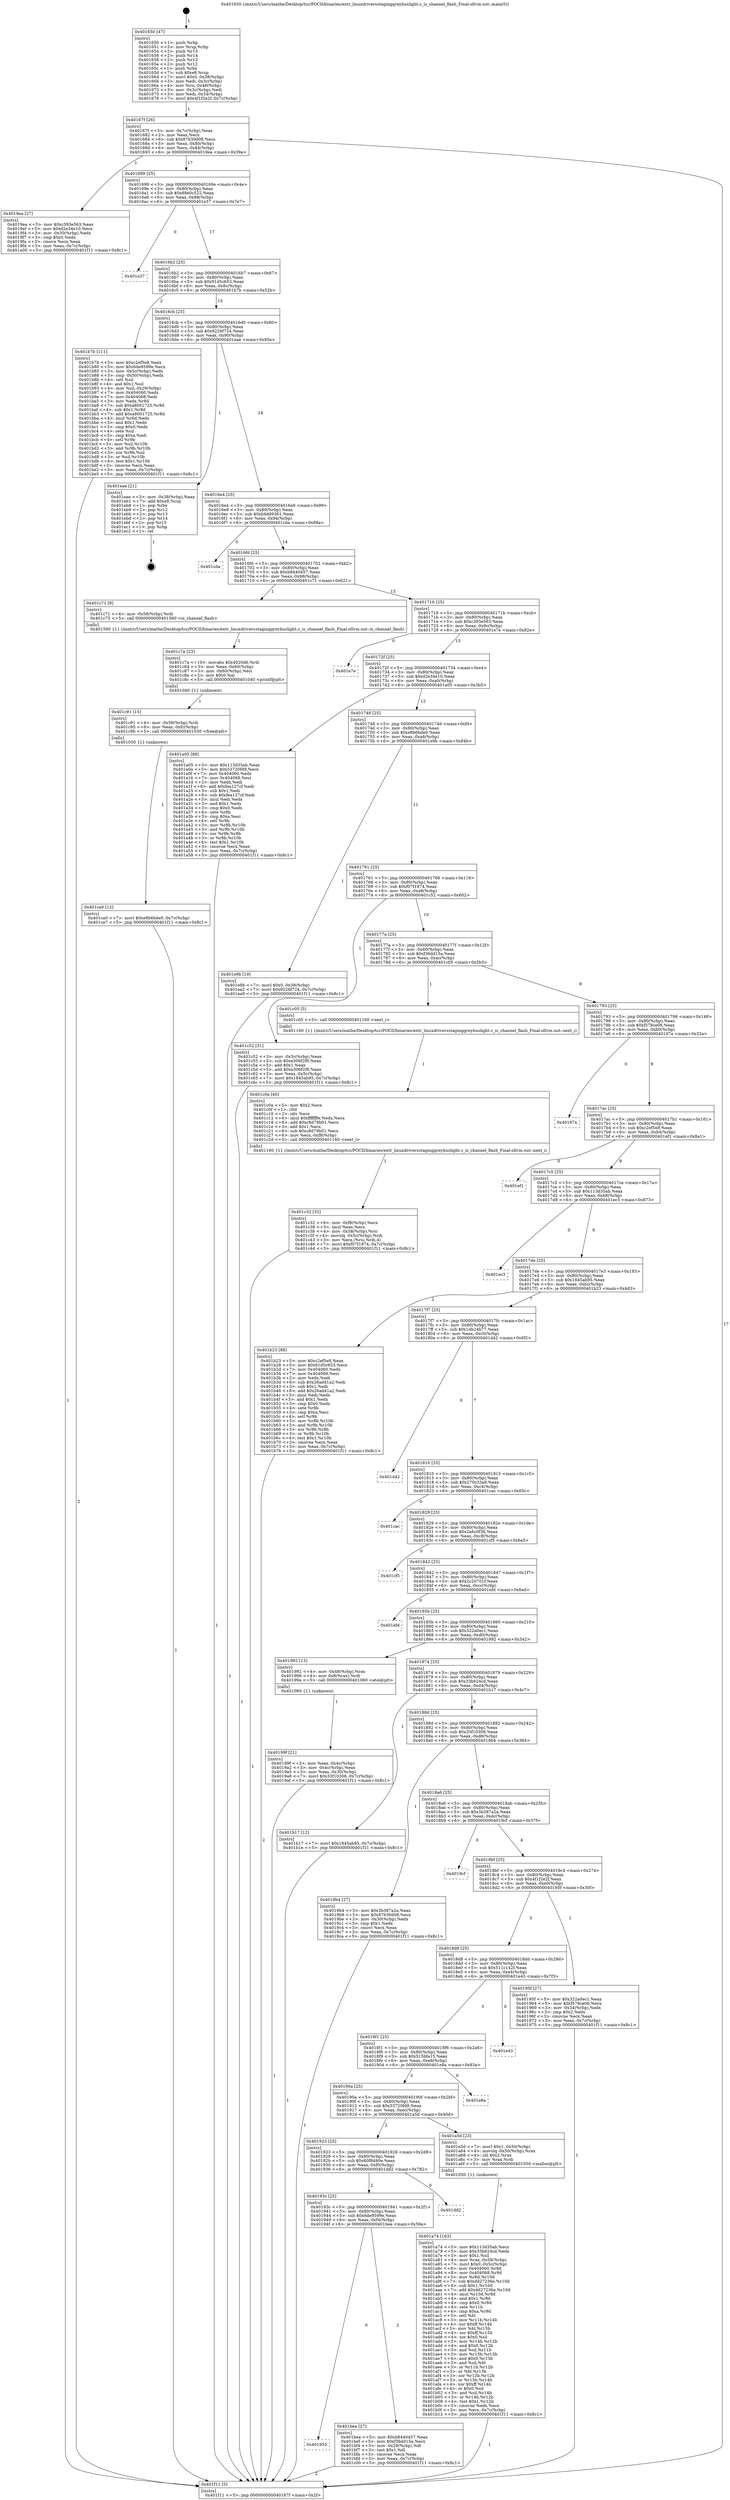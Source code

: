 digraph "0x401650" {
  label = "0x401650 (/mnt/c/Users/mathe/Desktop/tcc/POCII/binaries/extr_linuxdriversstaginggreybuslight.c_is_channel_flash_Final-ollvm.out::main(0))"
  labelloc = "t"
  node[shape=record]

  Entry [label="",width=0.3,height=0.3,shape=circle,fillcolor=black,style=filled]
  "0x40167f" [label="{
     0x40167f [26]\l
     | [instrs]\l
     &nbsp;&nbsp;0x40167f \<+3\>: mov -0x7c(%rbp),%eax\l
     &nbsp;&nbsp;0x401682 \<+2\>: mov %eax,%ecx\l
     &nbsp;&nbsp;0x401684 \<+6\>: sub $0x87630d08,%ecx\l
     &nbsp;&nbsp;0x40168a \<+3\>: mov %eax,-0x80(%rbp)\l
     &nbsp;&nbsp;0x40168d \<+6\>: mov %ecx,-0x84(%rbp)\l
     &nbsp;&nbsp;0x401693 \<+6\>: je 00000000004019ea \<main+0x39a\>\l
  }"]
  "0x4019ea" [label="{
     0x4019ea [27]\l
     | [instrs]\l
     &nbsp;&nbsp;0x4019ea \<+5\>: mov $0xc393e563,%eax\l
     &nbsp;&nbsp;0x4019ef \<+5\>: mov $0xd2e34e10,%ecx\l
     &nbsp;&nbsp;0x4019f4 \<+3\>: mov -0x30(%rbp),%edx\l
     &nbsp;&nbsp;0x4019f7 \<+3\>: cmp $0x0,%edx\l
     &nbsp;&nbsp;0x4019fa \<+3\>: cmove %ecx,%eax\l
     &nbsp;&nbsp;0x4019fd \<+3\>: mov %eax,-0x7c(%rbp)\l
     &nbsp;&nbsp;0x401a00 \<+5\>: jmp 0000000000401f11 \<main+0x8c1\>\l
  }"]
  "0x401699" [label="{
     0x401699 [25]\l
     | [instrs]\l
     &nbsp;&nbsp;0x401699 \<+5\>: jmp 000000000040169e \<main+0x4e\>\l
     &nbsp;&nbsp;0x40169e \<+3\>: mov -0x80(%rbp),%eax\l
     &nbsp;&nbsp;0x4016a1 \<+5\>: sub $0x88e0c522,%eax\l
     &nbsp;&nbsp;0x4016a6 \<+6\>: mov %eax,-0x88(%rbp)\l
     &nbsp;&nbsp;0x4016ac \<+6\>: je 0000000000401e37 \<main+0x7e7\>\l
  }"]
  Exit [label="",width=0.3,height=0.3,shape=circle,fillcolor=black,style=filled,peripheries=2]
  "0x401e37" [label="{
     0x401e37\l
  }", style=dashed]
  "0x4016b2" [label="{
     0x4016b2 [25]\l
     | [instrs]\l
     &nbsp;&nbsp;0x4016b2 \<+5\>: jmp 00000000004016b7 \<main+0x67\>\l
     &nbsp;&nbsp;0x4016b7 \<+3\>: mov -0x80(%rbp),%eax\l
     &nbsp;&nbsp;0x4016ba \<+5\>: sub $0x91d5c653,%eax\l
     &nbsp;&nbsp;0x4016bf \<+6\>: mov %eax,-0x8c(%rbp)\l
     &nbsp;&nbsp;0x4016c5 \<+6\>: je 0000000000401b7b \<main+0x52b\>\l
  }"]
  "0x401ca0" [label="{
     0x401ca0 [12]\l
     | [instrs]\l
     &nbsp;&nbsp;0x401ca0 \<+7\>: movl $0xe8b6bde0,-0x7c(%rbp)\l
     &nbsp;&nbsp;0x401ca7 \<+5\>: jmp 0000000000401f11 \<main+0x8c1\>\l
  }"]
  "0x401b7b" [label="{
     0x401b7b [111]\l
     | [instrs]\l
     &nbsp;&nbsp;0x401b7b \<+5\>: mov $0xc2ef5e8,%eax\l
     &nbsp;&nbsp;0x401b80 \<+5\>: mov $0x6de9599e,%ecx\l
     &nbsp;&nbsp;0x401b85 \<+3\>: mov -0x5c(%rbp),%edx\l
     &nbsp;&nbsp;0x401b88 \<+3\>: cmp -0x50(%rbp),%edx\l
     &nbsp;&nbsp;0x401b8b \<+4\>: setl %sil\l
     &nbsp;&nbsp;0x401b8f \<+4\>: and $0x1,%sil\l
     &nbsp;&nbsp;0x401b93 \<+4\>: mov %sil,-0x29(%rbp)\l
     &nbsp;&nbsp;0x401b97 \<+7\>: mov 0x404060,%edx\l
     &nbsp;&nbsp;0x401b9e \<+7\>: mov 0x404068,%edi\l
     &nbsp;&nbsp;0x401ba5 \<+3\>: mov %edx,%r8d\l
     &nbsp;&nbsp;0x401ba8 \<+7\>: sub $0xa8001725,%r8d\l
     &nbsp;&nbsp;0x401baf \<+4\>: sub $0x1,%r8d\l
     &nbsp;&nbsp;0x401bb3 \<+7\>: add $0xa8001725,%r8d\l
     &nbsp;&nbsp;0x401bba \<+4\>: imul %r8d,%edx\l
     &nbsp;&nbsp;0x401bbe \<+3\>: and $0x1,%edx\l
     &nbsp;&nbsp;0x401bc1 \<+3\>: cmp $0x0,%edx\l
     &nbsp;&nbsp;0x401bc4 \<+4\>: sete %sil\l
     &nbsp;&nbsp;0x401bc8 \<+3\>: cmp $0xa,%edi\l
     &nbsp;&nbsp;0x401bcb \<+4\>: setl %r9b\l
     &nbsp;&nbsp;0x401bcf \<+3\>: mov %sil,%r10b\l
     &nbsp;&nbsp;0x401bd2 \<+3\>: and %r9b,%r10b\l
     &nbsp;&nbsp;0x401bd5 \<+3\>: xor %r9b,%sil\l
     &nbsp;&nbsp;0x401bd8 \<+3\>: or %sil,%r10b\l
     &nbsp;&nbsp;0x401bdb \<+4\>: test $0x1,%r10b\l
     &nbsp;&nbsp;0x401bdf \<+3\>: cmovne %ecx,%eax\l
     &nbsp;&nbsp;0x401be2 \<+3\>: mov %eax,-0x7c(%rbp)\l
     &nbsp;&nbsp;0x401be5 \<+5\>: jmp 0000000000401f11 \<main+0x8c1\>\l
  }"]
  "0x4016cb" [label="{
     0x4016cb [25]\l
     | [instrs]\l
     &nbsp;&nbsp;0x4016cb \<+5\>: jmp 00000000004016d0 \<main+0x80\>\l
     &nbsp;&nbsp;0x4016d0 \<+3\>: mov -0x80(%rbp),%eax\l
     &nbsp;&nbsp;0x4016d3 \<+5\>: sub $0x9226f724,%eax\l
     &nbsp;&nbsp;0x4016d8 \<+6\>: mov %eax,-0x90(%rbp)\l
     &nbsp;&nbsp;0x4016de \<+6\>: je 0000000000401eae \<main+0x85e\>\l
  }"]
  "0x401c91" [label="{
     0x401c91 [15]\l
     | [instrs]\l
     &nbsp;&nbsp;0x401c91 \<+4\>: mov -0x58(%rbp),%rdi\l
     &nbsp;&nbsp;0x401c95 \<+6\>: mov %eax,-0xfc(%rbp)\l
     &nbsp;&nbsp;0x401c9b \<+5\>: call 0000000000401030 \<free@plt\>\l
     | [calls]\l
     &nbsp;&nbsp;0x401030 \{1\} (unknown)\l
  }"]
  "0x401eae" [label="{
     0x401eae [21]\l
     | [instrs]\l
     &nbsp;&nbsp;0x401eae \<+3\>: mov -0x38(%rbp),%eax\l
     &nbsp;&nbsp;0x401eb1 \<+7\>: add $0xe8,%rsp\l
     &nbsp;&nbsp;0x401eb8 \<+1\>: pop %rbx\l
     &nbsp;&nbsp;0x401eb9 \<+2\>: pop %r12\l
     &nbsp;&nbsp;0x401ebb \<+2\>: pop %r13\l
     &nbsp;&nbsp;0x401ebd \<+2\>: pop %r14\l
     &nbsp;&nbsp;0x401ebf \<+2\>: pop %r15\l
     &nbsp;&nbsp;0x401ec1 \<+1\>: pop %rbp\l
     &nbsp;&nbsp;0x401ec2 \<+1\>: ret\l
  }"]
  "0x4016e4" [label="{
     0x4016e4 [25]\l
     | [instrs]\l
     &nbsp;&nbsp;0x4016e4 \<+5\>: jmp 00000000004016e9 \<main+0x99\>\l
     &nbsp;&nbsp;0x4016e9 \<+3\>: mov -0x80(%rbp),%eax\l
     &nbsp;&nbsp;0x4016ec \<+5\>: sub $0xb4dd9361,%eax\l
     &nbsp;&nbsp;0x4016f1 \<+6\>: mov %eax,-0x94(%rbp)\l
     &nbsp;&nbsp;0x4016f7 \<+6\>: je 0000000000401cda \<main+0x68a\>\l
  }"]
  "0x401c7a" [label="{
     0x401c7a [23]\l
     | [instrs]\l
     &nbsp;&nbsp;0x401c7a \<+10\>: movabs $0x4020d6,%rdi\l
     &nbsp;&nbsp;0x401c84 \<+3\>: mov %eax,-0x60(%rbp)\l
     &nbsp;&nbsp;0x401c87 \<+3\>: mov -0x60(%rbp),%esi\l
     &nbsp;&nbsp;0x401c8a \<+2\>: mov $0x0,%al\l
     &nbsp;&nbsp;0x401c8c \<+5\>: call 0000000000401040 \<printf@plt\>\l
     | [calls]\l
     &nbsp;&nbsp;0x401040 \{1\} (unknown)\l
  }"]
  "0x401cda" [label="{
     0x401cda\l
  }", style=dashed]
  "0x4016fd" [label="{
     0x4016fd [25]\l
     | [instrs]\l
     &nbsp;&nbsp;0x4016fd \<+5\>: jmp 0000000000401702 \<main+0xb2\>\l
     &nbsp;&nbsp;0x401702 \<+3\>: mov -0x80(%rbp),%eax\l
     &nbsp;&nbsp;0x401705 \<+5\>: sub $0xb8440457,%eax\l
     &nbsp;&nbsp;0x40170a \<+6\>: mov %eax,-0x98(%rbp)\l
     &nbsp;&nbsp;0x401710 \<+6\>: je 0000000000401c71 \<main+0x621\>\l
  }"]
  "0x401c32" [label="{
     0x401c32 [32]\l
     | [instrs]\l
     &nbsp;&nbsp;0x401c32 \<+6\>: mov -0xf8(%rbp),%ecx\l
     &nbsp;&nbsp;0x401c38 \<+3\>: imul %eax,%ecx\l
     &nbsp;&nbsp;0x401c3b \<+4\>: mov -0x58(%rbp),%rsi\l
     &nbsp;&nbsp;0x401c3f \<+4\>: movslq -0x5c(%rbp),%rdi\l
     &nbsp;&nbsp;0x401c43 \<+3\>: mov %ecx,(%rsi,%rdi,4)\l
     &nbsp;&nbsp;0x401c46 \<+7\>: movl $0xf07f1874,-0x7c(%rbp)\l
     &nbsp;&nbsp;0x401c4d \<+5\>: jmp 0000000000401f11 \<main+0x8c1\>\l
  }"]
  "0x401c71" [label="{
     0x401c71 [9]\l
     | [instrs]\l
     &nbsp;&nbsp;0x401c71 \<+4\>: mov -0x58(%rbp),%rdi\l
     &nbsp;&nbsp;0x401c75 \<+5\>: call 0000000000401560 \<is_channel_flash\>\l
     | [calls]\l
     &nbsp;&nbsp;0x401560 \{1\} (/mnt/c/Users/mathe/Desktop/tcc/POCII/binaries/extr_linuxdriversstaginggreybuslight.c_is_channel_flash_Final-ollvm.out::is_channel_flash)\l
  }"]
  "0x401716" [label="{
     0x401716 [25]\l
     | [instrs]\l
     &nbsp;&nbsp;0x401716 \<+5\>: jmp 000000000040171b \<main+0xcb\>\l
     &nbsp;&nbsp;0x40171b \<+3\>: mov -0x80(%rbp),%eax\l
     &nbsp;&nbsp;0x40171e \<+5\>: sub $0xc393e563,%eax\l
     &nbsp;&nbsp;0x401723 \<+6\>: mov %eax,-0x9c(%rbp)\l
     &nbsp;&nbsp;0x401729 \<+6\>: je 0000000000401e7e \<main+0x82e\>\l
  }"]
  "0x401c0a" [label="{
     0x401c0a [40]\l
     | [instrs]\l
     &nbsp;&nbsp;0x401c0a \<+5\>: mov $0x2,%ecx\l
     &nbsp;&nbsp;0x401c0f \<+1\>: cltd\l
     &nbsp;&nbsp;0x401c10 \<+2\>: idiv %ecx\l
     &nbsp;&nbsp;0x401c12 \<+6\>: imul $0xfffffffe,%edx,%ecx\l
     &nbsp;&nbsp;0x401c18 \<+6\>: add $0xc8d79b01,%ecx\l
     &nbsp;&nbsp;0x401c1e \<+3\>: add $0x1,%ecx\l
     &nbsp;&nbsp;0x401c21 \<+6\>: sub $0xc8d79b01,%ecx\l
     &nbsp;&nbsp;0x401c27 \<+6\>: mov %ecx,-0xf8(%rbp)\l
     &nbsp;&nbsp;0x401c2d \<+5\>: call 0000000000401160 \<next_i\>\l
     | [calls]\l
     &nbsp;&nbsp;0x401160 \{1\} (/mnt/c/Users/mathe/Desktop/tcc/POCII/binaries/extr_linuxdriversstaginggreybuslight.c_is_channel_flash_Final-ollvm.out::next_i)\l
  }"]
  "0x401e7e" [label="{
     0x401e7e\l
  }", style=dashed]
  "0x40172f" [label="{
     0x40172f [25]\l
     | [instrs]\l
     &nbsp;&nbsp;0x40172f \<+5\>: jmp 0000000000401734 \<main+0xe4\>\l
     &nbsp;&nbsp;0x401734 \<+3\>: mov -0x80(%rbp),%eax\l
     &nbsp;&nbsp;0x401737 \<+5\>: sub $0xd2e34e10,%eax\l
     &nbsp;&nbsp;0x40173c \<+6\>: mov %eax,-0xa0(%rbp)\l
     &nbsp;&nbsp;0x401742 \<+6\>: je 0000000000401a05 \<main+0x3b5\>\l
  }"]
  "0x401955" [label="{
     0x401955\l
  }", style=dashed]
  "0x401a05" [label="{
     0x401a05 [88]\l
     | [instrs]\l
     &nbsp;&nbsp;0x401a05 \<+5\>: mov $0x113d35ab,%eax\l
     &nbsp;&nbsp;0x401a0a \<+5\>: mov $0x53720fd9,%ecx\l
     &nbsp;&nbsp;0x401a0f \<+7\>: mov 0x404060,%edx\l
     &nbsp;&nbsp;0x401a16 \<+7\>: mov 0x404068,%esi\l
     &nbsp;&nbsp;0x401a1d \<+2\>: mov %edx,%edi\l
     &nbsp;&nbsp;0x401a1f \<+6\>: add $0xfea127cf,%edi\l
     &nbsp;&nbsp;0x401a25 \<+3\>: sub $0x1,%edi\l
     &nbsp;&nbsp;0x401a28 \<+6\>: sub $0xfea127cf,%edi\l
     &nbsp;&nbsp;0x401a2e \<+3\>: imul %edi,%edx\l
     &nbsp;&nbsp;0x401a31 \<+3\>: and $0x1,%edx\l
     &nbsp;&nbsp;0x401a34 \<+3\>: cmp $0x0,%edx\l
     &nbsp;&nbsp;0x401a37 \<+4\>: sete %r8b\l
     &nbsp;&nbsp;0x401a3b \<+3\>: cmp $0xa,%esi\l
     &nbsp;&nbsp;0x401a3e \<+4\>: setl %r9b\l
     &nbsp;&nbsp;0x401a42 \<+3\>: mov %r8b,%r10b\l
     &nbsp;&nbsp;0x401a45 \<+3\>: and %r9b,%r10b\l
     &nbsp;&nbsp;0x401a48 \<+3\>: xor %r9b,%r8b\l
     &nbsp;&nbsp;0x401a4b \<+3\>: or %r8b,%r10b\l
     &nbsp;&nbsp;0x401a4e \<+4\>: test $0x1,%r10b\l
     &nbsp;&nbsp;0x401a52 \<+3\>: cmovne %ecx,%eax\l
     &nbsp;&nbsp;0x401a55 \<+3\>: mov %eax,-0x7c(%rbp)\l
     &nbsp;&nbsp;0x401a58 \<+5\>: jmp 0000000000401f11 \<main+0x8c1\>\l
  }"]
  "0x401748" [label="{
     0x401748 [25]\l
     | [instrs]\l
     &nbsp;&nbsp;0x401748 \<+5\>: jmp 000000000040174d \<main+0xfd\>\l
     &nbsp;&nbsp;0x40174d \<+3\>: mov -0x80(%rbp),%eax\l
     &nbsp;&nbsp;0x401750 \<+5\>: sub $0xe8b6bde0,%eax\l
     &nbsp;&nbsp;0x401755 \<+6\>: mov %eax,-0xa4(%rbp)\l
     &nbsp;&nbsp;0x40175b \<+6\>: je 0000000000401e9b \<main+0x84b\>\l
  }"]
  "0x401bea" [label="{
     0x401bea [27]\l
     | [instrs]\l
     &nbsp;&nbsp;0x401bea \<+5\>: mov $0xb8440457,%eax\l
     &nbsp;&nbsp;0x401bef \<+5\>: mov $0xf36dd15a,%ecx\l
     &nbsp;&nbsp;0x401bf4 \<+3\>: mov -0x29(%rbp),%dl\l
     &nbsp;&nbsp;0x401bf7 \<+3\>: test $0x1,%dl\l
     &nbsp;&nbsp;0x401bfa \<+3\>: cmovne %ecx,%eax\l
     &nbsp;&nbsp;0x401bfd \<+3\>: mov %eax,-0x7c(%rbp)\l
     &nbsp;&nbsp;0x401c00 \<+5\>: jmp 0000000000401f11 \<main+0x8c1\>\l
  }"]
  "0x401e9b" [label="{
     0x401e9b [19]\l
     | [instrs]\l
     &nbsp;&nbsp;0x401e9b \<+7\>: movl $0x0,-0x38(%rbp)\l
     &nbsp;&nbsp;0x401ea2 \<+7\>: movl $0x9226f724,-0x7c(%rbp)\l
     &nbsp;&nbsp;0x401ea9 \<+5\>: jmp 0000000000401f11 \<main+0x8c1\>\l
  }"]
  "0x401761" [label="{
     0x401761 [25]\l
     | [instrs]\l
     &nbsp;&nbsp;0x401761 \<+5\>: jmp 0000000000401766 \<main+0x116\>\l
     &nbsp;&nbsp;0x401766 \<+3\>: mov -0x80(%rbp),%eax\l
     &nbsp;&nbsp;0x401769 \<+5\>: sub $0xf07f1874,%eax\l
     &nbsp;&nbsp;0x40176e \<+6\>: mov %eax,-0xa8(%rbp)\l
     &nbsp;&nbsp;0x401774 \<+6\>: je 0000000000401c52 \<main+0x602\>\l
  }"]
  "0x40193c" [label="{
     0x40193c [25]\l
     | [instrs]\l
     &nbsp;&nbsp;0x40193c \<+5\>: jmp 0000000000401941 \<main+0x2f1\>\l
     &nbsp;&nbsp;0x401941 \<+3\>: mov -0x80(%rbp),%eax\l
     &nbsp;&nbsp;0x401944 \<+5\>: sub $0x6de9599e,%eax\l
     &nbsp;&nbsp;0x401949 \<+6\>: mov %eax,-0xf4(%rbp)\l
     &nbsp;&nbsp;0x40194f \<+6\>: je 0000000000401bea \<main+0x59a\>\l
  }"]
  "0x401c52" [label="{
     0x401c52 [31]\l
     | [instrs]\l
     &nbsp;&nbsp;0x401c52 \<+3\>: mov -0x5c(%rbp),%eax\l
     &nbsp;&nbsp;0x401c55 \<+5\>: sub $0xe306f2f9,%eax\l
     &nbsp;&nbsp;0x401c5a \<+3\>: add $0x1,%eax\l
     &nbsp;&nbsp;0x401c5d \<+5\>: add $0xe306f2f9,%eax\l
     &nbsp;&nbsp;0x401c62 \<+3\>: mov %eax,-0x5c(%rbp)\l
     &nbsp;&nbsp;0x401c65 \<+7\>: movl $0x1845ab95,-0x7c(%rbp)\l
     &nbsp;&nbsp;0x401c6c \<+5\>: jmp 0000000000401f11 \<main+0x8c1\>\l
  }"]
  "0x40177a" [label="{
     0x40177a [25]\l
     | [instrs]\l
     &nbsp;&nbsp;0x40177a \<+5\>: jmp 000000000040177f \<main+0x12f\>\l
     &nbsp;&nbsp;0x40177f \<+3\>: mov -0x80(%rbp),%eax\l
     &nbsp;&nbsp;0x401782 \<+5\>: sub $0xf36dd15a,%eax\l
     &nbsp;&nbsp;0x401787 \<+6\>: mov %eax,-0xac(%rbp)\l
     &nbsp;&nbsp;0x40178d \<+6\>: je 0000000000401c05 \<main+0x5b5\>\l
  }"]
  "0x401dd2" [label="{
     0x401dd2\l
  }", style=dashed]
  "0x401c05" [label="{
     0x401c05 [5]\l
     | [instrs]\l
     &nbsp;&nbsp;0x401c05 \<+5\>: call 0000000000401160 \<next_i\>\l
     | [calls]\l
     &nbsp;&nbsp;0x401160 \{1\} (/mnt/c/Users/mathe/Desktop/tcc/POCII/binaries/extr_linuxdriversstaginggreybuslight.c_is_channel_flash_Final-ollvm.out::next_i)\l
  }"]
  "0x401793" [label="{
     0x401793 [25]\l
     | [instrs]\l
     &nbsp;&nbsp;0x401793 \<+5\>: jmp 0000000000401798 \<main+0x148\>\l
     &nbsp;&nbsp;0x401798 \<+3\>: mov -0x80(%rbp),%eax\l
     &nbsp;&nbsp;0x40179b \<+5\>: sub $0xf578ce06,%eax\l
     &nbsp;&nbsp;0x4017a0 \<+6\>: mov %eax,-0xb0(%rbp)\l
     &nbsp;&nbsp;0x4017a6 \<+6\>: je 000000000040197a \<main+0x32a\>\l
  }"]
  "0x401a74" [label="{
     0x401a74 [163]\l
     | [instrs]\l
     &nbsp;&nbsp;0x401a74 \<+5\>: mov $0x113d35ab,%ecx\l
     &nbsp;&nbsp;0x401a79 \<+5\>: mov $0x33b624cd,%edx\l
     &nbsp;&nbsp;0x401a7e \<+3\>: mov $0x1,%sil\l
     &nbsp;&nbsp;0x401a81 \<+4\>: mov %rax,-0x58(%rbp)\l
     &nbsp;&nbsp;0x401a85 \<+7\>: movl $0x0,-0x5c(%rbp)\l
     &nbsp;&nbsp;0x401a8c \<+8\>: mov 0x404060,%r8d\l
     &nbsp;&nbsp;0x401a94 \<+8\>: mov 0x404068,%r9d\l
     &nbsp;&nbsp;0x401a9c \<+3\>: mov %r8d,%r10d\l
     &nbsp;&nbsp;0x401a9f \<+7\>: sub $0xdd27236e,%r10d\l
     &nbsp;&nbsp;0x401aa6 \<+4\>: sub $0x1,%r10d\l
     &nbsp;&nbsp;0x401aaa \<+7\>: add $0xdd27236e,%r10d\l
     &nbsp;&nbsp;0x401ab1 \<+4\>: imul %r10d,%r8d\l
     &nbsp;&nbsp;0x401ab5 \<+4\>: and $0x1,%r8d\l
     &nbsp;&nbsp;0x401ab9 \<+4\>: cmp $0x0,%r8d\l
     &nbsp;&nbsp;0x401abd \<+4\>: sete %r11b\l
     &nbsp;&nbsp;0x401ac1 \<+4\>: cmp $0xa,%r9d\l
     &nbsp;&nbsp;0x401ac5 \<+3\>: setl %bl\l
     &nbsp;&nbsp;0x401ac8 \<+3\>: mov %r11b,%r14b\l
     &nbsp;&nbsp;0x401acb \<+4\>: xor $0xff,%r14b\l
     &nbsp;&nbsp;0x401acf \<+3\>: mov %bl,%r15b\l
     &nbsp;&nbsp;0x401ad2 \<+4\>: xor $0xff,%r15b\l
     &nbsp;&nbsp;0x401ad6 \<+4\>: xor $0x0,%sil\l
     &nbsp;&nbsp;0x401ada \<+3\>: mov %r14b,%r12b\l
     &nbsp;&nbsp;0x401add \<+4\>: and $0x0,%r12b\l
     &nbsp;&nbsp;0x401ae1 \<+3\>: and %sil,%r11b\l
     &nbsp;&nbsp;0x401ae4 \<+3\>: mov %r15b,%r13b\l
     &nbsp;&nbsp;0x401ae7 \<+4\>: and $0x0,%r13b\l
     &nbsp;&nbsp;0x401aeb \<+3\>: and %sil,%bl\l
     &nbsp;&nbsp;0x401aee \<+3\>: or %r11b,%r12b\l
     &nbsp;&nbsp;0x401af1 \<+3\>: or %bl,%r13b\l
     &nbsp;&nbsp;0x401af4 \<+3\>: xor %r13b,%r12b\l
     &nbsp;&nbsp;0x401af7 \<+3\>: or %r15b,%r14b\l
     &nbsp;&nbsp;0x401afa \<+4\>: xor $0xff,%r14b\l
     &nbsp;&nbsp;0x401afe \<+4\>: or $0x0,%sil\l
     &nbsp;&nbsp;0x401b02 \<+3\>: and %sil,%r14b\l
     &nbsp;&nbsp;0x401b05 \<+3\>: or %r14b,%r12b\l
     &nbsp;&nbsp;0x401b08 \<+4\>: test $0x1,%r12b\l
     &nbsp;&nbsp;0x401b0c \<+3\>: cmovne %edx,%ecx\l
     &nbsp;&nbsp;0x401b0f \<+3\>: mov %ecx,-0x7c(%rbp)\l
     &nbsp;&nbsp;0x401b12 \<+5\>: jmp 0000000000401f11 \<main+0x8c1\>\l
  }"]
  "0x40197a" [label="{
     0x40197a\l
  }", style=dashed]
  "0x4017ac" [label="{
     0x4017ac [25]\l
     | [instrs]\l
     &nbsp;&nbsp;0x4017ac \<+5\>: jmp 00000000004017b1 \<main+0x161\>\l
     &nbsp;&nbsp;0x4017b1 \<+3\>: mov -0x80(%rbp),%eax\l
     &nbsp;&nbsp;0x4017b4 \<+5\>: sub $0xc2ef5e8,%eax\l
     &nbsp;&nbsp;0x4017b9 \<+6\>: mov %eax,-0xb4(%rbp)\l
     &nbsp;&nbsp;0x4017bf \<+6\>: je 0000000000401ef1 \<main+0x8a1\>\l
  }"]
  "0x401923" [label="{
     0x401923 [25]\l
     | [instrs]\l
     &nbsp;&nbsp;0x401923 \<+5\>: jmp 0000000000401928 \<main+0x2d8\>\l
     &nbsp;&nbsp;0x401928 \<+3\>: mov -0x80(%rbp),%eax\l
     &nbsp;&nbsp;0x40192b \<+5\>: sub $0x60f8490e,%eax\l
     &nbsp;&nbsp;0x401930 \<+6\>: mov %eax,-0xf0(%rbp)\l
     &nbsp;&nbsp;0x401936 \<+6\>: je 0000000000401dd2 \<main+0x782\>\l
  }"]
  "0x401ef1" [label="{
     0x401ef1\l
  }", style=dashed]
  "0x4017c5" [label="{
     0x4017c5 [25]\l
     | [instrs]\l
     &nbsp;&nbsp;0x4017c5 \<+5\>: jmp 00000000004017ca \<main+0x17a\>\l
     &nbsp;&nbsp;0x4017ca \<+3\>: mov -0x80(%rbp),%eax\l
     &nbsp;&nbsp;0x4017cd \<+5\>: sub $0x113d35ab,%eax\l
     &nbsp;&nbsp;0x4017d2 \<+6\>: mov %eax,-0xb8(%rbp)\l
     &nbsp;&nbsp;0x4017d8 \<+6\>: je 0000000000401ec3 \<main+0x873\>\l
  }"]
  "0x401a5d" [label="{
     0x401a5d [23]\l
     | [instrs]\l
     &nbsp;&nbsp;0x401a5d \<+7\>: movl $0x1,-0x50(%rbp)\l
     &nbsp;&nbsp;0x401a64 \<+4\>: movslq -0x50(%rbp),%rax\l
     &nbsp;&nbsp;0x401a68 \<+4\>: shl $0x2,%rax\l
     &nbsp;&nbsp;0x401a6c \<+3\>: mov %rax,%rdi\l
     &nbsp;&nbsp;0x401a6f \<+5\>: call 0000000000401050 \<malloc@plt\>\l
     | [calls]\l
     &nbsp;&nbsp;0x401050 \{1\} (unknown)\l
  }"]
  "0x401ec3" [label="{
     0x401ec3\l
  }", style=dashed]
  "0x4017de" [label="{
     0x4017de [25]\l
     | [instrs]\l
     &nbsp;&nbsp;0x4017de \<+5\>: jmp 00000000004017e3 \<main+0x193\>\l
     &nbsp;&nbsp;0x4017e3 \<+3\>: mov -0x80(%rbp),%eax\l
     &nbsp;&nbsp;0x4017e6 \<+5\>: sub $0x1845ab95,%eax\l
     &nbsp;&nbsp;0x4017eb \<+6\>: mov %eax,-0xbc(%rbp)\l
     &nbsp;&nbsp;0x4017f1 \<+6\>: je 0000000000401b23 \<main+0x4d3\>\l
  }"]
  "0x40190a" [label="{
     0x40190a [25]\l
     | [instrs]\l
     &nbsp;&nbsp;0x40190a \<+5\>: jmp 000000000040190f \<main+0x2bf\>\l
     &nbsp;&nbsp;0x40190f \<+3\>: mov -0x80(%rbp),%eax\l
     &nbsp;&nbsp;0x401912 \<+5\>: sub $0x53720fd9,%eax\l
     &nbsp;&nbsp;0x401917 \<+6\>: mov %eax,-0xec(%rbp)\l
     &nbsp;&nbsp;0x40191d \<+6\>: je 0000000000401a5d \<main+0x40d\>\l
  }"]
  "0x401b23" [label="{
     0x401b23 [88]\l
     | [instrs]\l
     &nbsp;&nbsp;0x401b23 \<+5\>: mov $0xc2ef5e8,%eax\l
     &nbsp;&nbsp;0x401b28 \<+5\>: mov $0x91d5c653,%ecx\l
     &nbsp;&nbsp;0x401b2d \<+7\>: mov 0x404060,%edx\l
     &nbsp;&nbsp;0x401b34 \<+7\>: mov 0x404068,%esi\l
     &nbsp;&nbsp;0x401b3b \<+2\>: mov %edx,%edi\l
     &nbsp;&nbsp;0x401b3d \<+6\>: sub $0x26ad41a2,%edi\l
     &nbsp;&nbsp;0x401b43 \<+3\>: sub $0x1,%edi\l
     &nbsp;&nbsp;0x401b46 \<+6\>: add $0x26ad41a2,%edi\l
     &nbsp;&nbsp;0x401b4c \<+3\>: imul %edi,%edx\l
     &nbsp;&nbsp;0x401b4f \<+3\>: and $0x1,%edx\l
     &nbsp;&nbsp;0x401b52 \<+3\>: cmp $0x0,%edx\l
     &nbsp;&nbsp;0x401b55 \<+4\>: sete %r8b\l
     &nbsp;&nbsp;0x401b59 \<+3\>: cmp $0xa,%esi\l
     &nbsp;&nbsp;0x401b5c \<+4\>: setl %r9b\l
     &nbsp;&nbsp;0x401b60 \<+3\>: mov %r8b,%r10b\l
     &nbsp;&nbsp;0x401b63 \<+3\>: and %r9b,%r10b\l
     &nbsp;&nbsp;0x401b66 \<+3\>: xor %r9b,%r8b\l
     &nbsp;&nbsp;0x401b69 \<+3\>: or %r8b,%r10b\l
     &nbsp;&nbsp;0x401b6c \<+4\>: test $0x1,%r10b\l
     &nbsp;&nbsp;0x401b70 \<+3\>: cmovne %ecx,%eax\l
     &nbsp;&nbsp;0x401b73 \<+3\>: mov %eax,-0x7c(%rbp)\l
     &nbsp;&nbsp;0x401b76 \<+5\>: jmp 0000000000401f11 \<main+0x8c1\>\l
  }"]
  "0x4017f7" [label="{
     0x4017f7 [25]\l
     | [instrs]\l
     &nbsp;&nbsp;0x4017f7 \<+5\>: jmp 00000000004017fc \<main+0x1ac\>\l
     &nbsp;&nbsp;0x4017fc \<+3\>: mov -0x80(%rbp),%eax\l
     &nbsp;&nbsp;0x4017ff \<+5\>: sub $0x1db24b77,%eax\l
     &nbsp;&nbsp;0x401804 \<+6\>: mov %eax,-0xc0(%rbp)\l
     &nbsp;&nbsp;0x40180a \<+6\>: je 0000000000401d42 \<main+0x6f2\>\l
  }"]
  "0x401e8a" [label="{
     0x401e8a\l
  }", style=dashed]
  "0x401d42" [label="{
     0x401d42\l
  }", style=dashed]
  "0x401810" [label="{
     0x401810 [25]\l
     | [instrs]\l
     &nbsp;&nbsp;0x401810 \<+5\>: jmp 0000000000401815 \<main+0x1c5\>\l
     &nbsp;&nbsp;0x401815 \<+3\>: mov -0x80(%rbp),%eax\l
     &nbsp;&nbsp;0x401818 \<+5\>: sub $0x270c33a9,%eax\l
     &nbsp;&nbsp;0x40181d \<+6\>: mov %eax,-0xc4(%rbp)\l
     &nbsp;&nbsp;0x401823 \<+6\>: je 0000000000401cac \<main+0x65c\>\l
  }"]
  "0x4018f1" [label="{
     0x4018f1 [25]\l
     | [instrs]\l
     &nbsp;&nbsp;0x4018f1 \<+5\>: jmp 00000000004018f6 \<main+0x2a6\>\l
     &nbsp;&nbsp;0x4018f6 \<+3\>: mov -0x80(%rbp),%eax\l
     &nbsp;&nbsp;0x4018f9 \<+5\>: sub $0x515bfa15,%eax\l
     &nbsp;&nbsp;0x4018fe \<+6\>: mov %eax,-0xe8(%rbp)\l
     &nbsp;&nbsp;0x401904 \<+6\>: je 0000000000401e8a \<main+0x83a\>\l
  }"]
  "0x401cac" [label="{
     0x401cac\l
  }", style=dashed]
  "0x401829" [label="{
     0x401829 [25]\l
     | [instrs]\l
     &nbsp;&nbsp;0x401829 \<+5\>: jmp 000000000040182e \<main+0x1de\>\l
     &nbsp;&nbsp;0x40182e \<+3\>: mov -0x80(%rbp),%eax\l
     &nbsp;&nbsp;0x401831 \<+5\>: sub $0x2a6c0f36,%eax\l
     &nbsp;&nbsp;0x401836 \<+6\>: mov %eax,-0xc8(%rbp)\l
     &nbsp;&nbsp;0x40183c \<+6\>: je 0000000000401cf5 \<main+0x6a5\>\l
  }"]
  "0x401e43" [label="{
     0x401e43\l
  }", style=dashed]
  "0x401cf5" [label="{
     0x401cf5\l
  }", style=dashed]
  "0x401842" [label="{
     0x401842 [25]\l
     | [instrs]\l
     &nbsp;&nbsp;0x401842 \<+5\>: jmp 0000000000401847 \<main+0x1f7\>\l
     &nbsp;&nbsp;0x401847 \<+3\>: mov -0x80(%rbp),%eax\l
     &nbsp;&nbsp;0x40184a \<+5\>: sub $0x2c20701f,%eax\l
     &nbsp;&nbsp;0x40184f \<+6\>: mov %eax,-0xcc(%rbp)\l
     &nbsp;&nbsp;0x401855 \<+6\>: je 0000000000401efd \<main+0x8ad\>\l
  }"]
  "0x40199f" [label="{
     0x40199f [21]\l
     | [instrs]\l
     &nbsp;&nbsp;0x40199f \<+3\>: mov %eax,-0x4c(%rbp)\l
     &nbsp;&nbsp;0x4019a2 \<+3\>: mov -0x4c(%rbp),%eax\l
     &nbsp;&nbsp;0x4019a5 \<+3\>: mov %eax,-0x30(%rbp)\l
     &nbsp;&nbsp;0x4019a8 \<+7\>: movl $0x33f10308,-0x7c(%rbp)\l
     &nbsp;&nbsp;0x4019af \<+5\>: jmp 0000000000401f11 \<main+0x8c1\>\l
  }"]
  "0x401efd" [label="{
     0x401efd\l
  }", style=dashed]
  "0x40185b" [label="{
     0x40185b [25]\l
     | [instrs]\l
     &nbsp;&nbsp;0x40185b \<+5\>: jmp 0000000000401860 \<main+0x210\>\l
     &nbsp;&nbsp;0x401860 \<+3\>: mov -0x80(%rbp),%eax\l
     &nbsp;&nbsp;0x401863 \<+5\>: sub $0x322a0ec1,%eax\l
     &nbsp;&nbsp;0x401868 \<+6\>: mov %eax,-0xd0(%rbp)\l
     &nbsp;&nbsp;0x40186e \<+6\>: je 0000000000401992 \<main+0x342\>\l
  }"]
  "0x401650" [label="{
     0x401650 [47]\l
     | [instrs]\l
     &nbsp;&nbsp;0x401650 \<+1\>: push %rbp\l
     &nbsp;&nbsp;0x401651 \<+3\>: mov %rsp,%rbp\l
     &nbsp;&nbsp;0x401654 \<+2\>: push %r15\l
     &nbsp;&nbsp;0x401656 \<+2\>: push %r14\l
     &nbsp;&nbsp;0x401658 \<+2\>: push %r13\l
     &nbsp;&nbsp;0x40165a \<+2\>: push %r12\l
     &nbsp;&nbsp;0x40165c \<+1\>: push %rbx\l
     &nbsp;&nbsp;0x40165d \<+7\>: sub $0xe8,%rsp\l
     &nbsp;&nbsp;0x401664 \<+7\>: movl $0x0,-0x38(%rbp)\l
     &nbsp;&nbsp;0x40166b \<+3\>: mov %edi,-0x3c(%rbp)\l
     &nbsp;&nbsp;0x40166e \<+4\>: mov %rsi,-0x48(%rbp)\l
     &nbsp;&nbsp;0x401672 \<+3\>: mov -0x3c(%rbp),%edi\l
     &nbsp;&nbsp;0x401675 \<+3\>: mov %edi,-0x34(%rbp)\l
     &nbsp;&nbsp;0x401678 \<+7\>: movl $0x4f1f2e2f,-0x7c(%rbp)\l
  }"]
  "0x401992" [label="{
     0x401992 [13]\l
     | [instrs]\l
     &nbsp;&nbsp;0x401992 \<+4\>: mov -0x48(%rbp),%rax\l
     &nbsp;&nbsp;0x401996 \<+4\>: mov 0x8(%rax),%rdi\l
     &nbsp;&nbsp;0x40199a \<+5\>: call 0000000000401060 \<atoi@plt\>\l
     | [calls]\l
     &nbsp;&nbsp;0x401060 \{1\} (unknown)\l
  }"]
  "0x401874" [label="{
     0x401874 [25]\l
     | [instrs]\l
     &nbsp;&nbsp;0x401874 \<+5\>: jmp 0000000000401879 \<main+0x229\>\l
     &nbsp;&nbsp;0x401879 \<+3\>: mov -0x80(%rbp),%eax\l
     &nbsp;&nbsp;0x40187c \<+5\>: sub $0x33b624cd,%eax\l
     &nbsp;&nbsp;0x401881 \<+6\>: mov %eax,-0xd4(%rbp)\l
     &nbsp;&nbsp;0x401887 \<+6\>: je 0000000000401b17 \<main+0x4c7\>\l
  }"]
  "0x401f11" [label="{
     0x401f11 [5]\l
     | [instrs]\l
     &nbsp;&nbsp;0x401f11 \<+5\>: jmp 000000000040167f \<main+0x2f\>\l
  }"]
  "0x401b17" [label="{
     0x401b17 [12]\l
     | [instrs]\l
     &nbsp;&nbsp;0x401b17 \<+7\>: movl $0x1845ab95,-0x7c(%rbp)\l
     &nbsp;&nbsp;0x401b1e \<+5\>: jmp 0000000000401f11 \<main+0x8c1\>\l
  }"]
  "0x40188d" [label="{
     0x40188d [25]\l
     | [instrs]\l
     &nbsp;&nbsp;0x40188d \<+5\>: jmp 0000000000401892 \<main+0x242\>\l
     &nbsp;&nbsp;0x401892 \<+3\>: mov -0x80(%rbp),%eax\l
     &nbsp;&nbsp;0x401895 \<+5\>: sub $0x33f10308,%eax\l
     &nbsp;&nbsp;0x40189a \<+6\>: mov %eax,-0xd8(%rbp)\l
     &nbsp;&nbsp;0x4018a0 \<+6\>: je 00000000004019b4 \<main+0x364\>\l
  }"]
  "0x4018d8" [label="{
     0x4018d8 [25]\l
     | [instrs]\l
     &nbsp;&nbsp;0x4018d8 \<+5\>: jmp 00000000004018dd \<main+0x28d\>\l
     &nbsp;&nbsp;0x4018dd \<+3\>: mov -0x80(%rbp),%eax\l
     &nbsp;&nbsp;0x4018e0 \<+5\>: sub $0x511c142f,%eax\l
     &nbsp;&nbsp;0x4018e5 \<+6\>: mov %eax,-0xe4(%rbp)\l
     &nbsp;&nbsp;0x4018eb \<+6\>: je 0000000000401e43 \<main+0x7f3\>\l
  }"]
  "0x4019b4" [label="{
     0x4019b4 [27]\l
     | [instrs]\l
     &nbsp;&nbsp;0x4019b4 \<+5\>: mov $0x3b387a2a,%eax\l
     &nbsp;&nbsp;0x4019b9 \<+5\>: mov $0x87630d08,%ecx\l
     &nbsp;&nbsp;0x4019be \<+3\>: mov -0x30(%rbp),%edx\l
     &nbsp;&nbsp;0x4019c1 \<+3\>: cmp $0x1,%edx\l
     &nbsp;&nbsp;0x4019c4 \<+3\>: cmovl %ecx,%eax\l
     &nbsp;&nbsp;0x4019c7 \<+3\>: mov %eax,-0x7c(%rbp)\l
     &nbsp;&nbsp;0x4019ca \<+5\>: jmp 0000000000401f11 \<main+0x8c1\>\l
  }"]
  "0x4018a6" [label="{
     0x4018a6 [25]\l
     | [instrs]\l
     &nbsp;&nbsp;0x4018a6 \<+5\>: jmp 00000000004018ab \<main+0x25b\>\l
     &nbsp;&nbsp;0x4018ab \<+3\>: mov -0x80(%rbp),%eax\l
     &nbsp;&nbsp;0x4018ae \<+5\>: sub $0x3b387a2a,%eax\l
     &nbsp;&nbsp;0x4018b3 \<+6\>: mov %eax,-0xdc(%rbp)\l
     &nbsp;&nbsp;0x4018b9 \<+6\>: je 00000000004019cf \<main+0x37f\>\l
  }"]
  "0x40195f" [label="{
     0x40195f [27]\l
     | [instrs]\l
     &nbsp;&nbsp;0x40195f \<+5\>: mov $0x322a0ec1,%eax\l
     &nbsp;&nbsp;0x401964 \<+5\>: mov $0xf578ce06,%ecx\l
     &nbsp;&nbsp;0x401969 \<+3\>: mov -0x34(%rbp),%edx\l
     &nbsp;&nbsp;0x40196c \<+3\>: cmp $0x2,%edx\l
     &nbsp;&nbsp;0x40196f \<+3\>: cmovne %ecx,%eax\l
     &nbsp;&nbsp;0x401972 \<+3\>: mov %eax,-0x7c(%rbp)\l
     &nbsp;&nbsp;0x401975 \<+5\>: jmp 0000000000401f11 \<main+0x8c1\>\l
  }"]
  "0x4019cf" [label="{
     0x4019cf\l
  }", style=dashed]
  "0x4018bf" [label="{
     0x4018bf [25]\l
     | [instrs]\l
     &nbsp;&nbsp;0x4018bf \<+5\>: jmp 00000000004018c4 \<main+0x274\>\l
     &nbsp;&nbsp;0x4018c4 \<+3\>: mov -0x80(%rbp),%eax\l
     &nbsp;&nbsp;0x4018c7 \<+5\>: sub $0x4f1f2e2f,%eax\l
     &nbsp;&nbsp;0x4018cc \<+6\>: mov %eax,-0xe0(%rbp)\l
     &nbsp;&nbsp;0x4018d2 \<+6\>: je 000000000040195f \<main+0x30f\>\l
  }"]
  Entry -> "0x401650" [label=" 1"]
  "0x40167f" -> "0x4019ea" [label=" 1"]
  "0x40167f" -> "0x401699" [label=" 17"]
  "0x401eae" -> Exit [label=" 1"]
  "0x401699" -> "0x401e37" [label=" 0"]
  "0x401699" -> "0x4016b2" [label=" 17"]
  "0x401e9b" -> "0x401f11" [label=" 1"]
  "0x4016b2" -> "0x401b7b" [label=" 2"]
  "0x4016b2" -> "0x4016cb" [label=" 15"]
  "0x401ca0" -> "0x401f11" [label=" 1"]
  "0x4016cb" -> "0x401eae" [label=" 1"]
  "0x4016cb" -> "0x4016e4" [label=" 14"]
  "0x401c91" -> "0x401ca0" [label=" 1"]
  "0x4016e4" -> "0x401cda" [label=" 0"]
  "0x4016e4" -> "0x4016fd" [label=" 14"]
  "0x401c7a" -> "0x401c91" [label=" 1"]
  "0x4016fd" -> "0x401c71" [label=" 1"]
  "0x4016fd" -> "0x401716" [label=" 13"]
  "0x401c71" -> "0x401c7a" [label=" 1"]
  "0x401716" -> "0x401e7e" [label=" 0"]
  "0x401716" -> "0x40172f" [label=" 13"]
  "0x401c52" -> "0x401f11" [label=" 1"]
  "0x40172f" -> "0x401a05" [label=" 1"]
  "0x40172f" -> "0x401748" [label=" 12"]
  "0x401c32" -> "0x401f11" [label=" 1"]
  "0x401748" -> "0x401e9b" [label=" 1"]
  "0x401748" -> "0x401761" [label=" 11"]
  "0x401c0a" -> "0x401c32" [label=" 1"]
  "0x401761" -> "0x401c52" [label=" 1"]
  "0x401761" -> "0x40177a" [label=" 10"]
  "0x401bea" -> "0x401f11" [label=" 2"]
  "0x40177a" -> "0x401c05" [label=" 1"]
  "0x40177a" -> "0x401793" [label=" 9"]
  "0x40193c" -> "0x401955" [label=" 0"]
  "0x401793" -> "0x40197a" [label=" 0"]
  "0x401793" -> "0x4017ac" [label=" 9"]
  "0x401c05" -> "0x401c0a" [label=" 1"]
  "0x4017ac" -> "0x401ef1" [label=" 0"]
  "0x4017ac" -> "0x4017c5" [label=" 9"]
  "0x401923" -> "0x40193c" [label=" 2"]
  "0x4017c5" -> "0x401ec3" [label=" 0"]
  "0x4017c5" -> "0x4017de" [label=" 9"]
  "0x401923" -> "0x401dd2" [label=" 0"]
  "0x4017de" -> "0x401b23" [label=" 2"]
  "0x4017de" -> "0x4017f7" [label=" 7"]
  "0x401b7b" -> "0x401f11" [label=" 2"]
  "0x4017f7" -> "0x401d42" [label=" 0"]
  "0x4017f7" -> "0x401810" [label=" 7"]
  "0x401b23" -> "0x401f11" [label=" 2"]
  "0x401810" -> "0x401cac" [label=" 0"]
  "0x401810" -> "0x401829" [label=" 7"]
  "0x401a74" -> "0x401f11" [label=" 1"]
  "0x401829" -> "0x401cf5" [label=" 0"]
  "0x401829" -> "0x401842" [label=" 7"]
  "0x401a5d" -> "0x401a74" [label=" 1"]
  "0x401842" -> "0x401efd" [label=" 0"]
  "0x401842" -> "0x40185b" [label=" 7"]
  "0x40190a" -> "0x401a5d" [label=" 1"]
  "0x40185b" -> "0x401992" [label=" 1"]
  "0x40185b" -> "0x401874" [label=" 6"]
  "0x40193c" -> "0x401bea" [label=" 2"]
  "0x401874" -> "0x401b17" [label=" 1"]
  "0x401874" -> "0x40188d" [label=" 5"]
  "0x4018f1" -> "0x40190a" [label=" 3"]
  "0x40188d" -> "0x4019b4" [label=" 1"]
  "0x40188d" -> "0x4018a6" [label=" 4"]
  "0x4018f1" -> "0x401e8a" [label=" 0"]
  "0x4018a6" -> "0x4019cf" [label=" 0"]
  "0x4018a6" -> "0x4018bf" [label=" 4"]
  "0x401b17" -> "0x401f11" [label=" 1"]
  "0x4018bf" -> "0x40195f" [label=" 1"]
  "0x4018bf" -> "0x4018d8" [label=" 3"]
  "0x40195f" -> "0x401f11" [label=" 1"]
  "0x401650" -> "0x40167f" [label=" 1"]
  "0x401f11" -> "0x40167f" [label=" 17"]
  "0x401992" -> "0x40199f" [label=" 1"]
  "0x40199f" -> "0x401f11" [label=" 1"]
  "0x4019b4" -> "0x401f11" [label=" 1"]
  "0x4019ea" -> "0x401f11" [label=" 1"]
  "0x401a05" -> "0x401f11" [label=" 1"]
  "0x40190a" -> "0x401923" [label=" 2"]
  "0x4018d8" -> "0x401e43" [label=" 0"]
  "0x4018d8" -> "0x4018f1" [label=" 3"]
}
